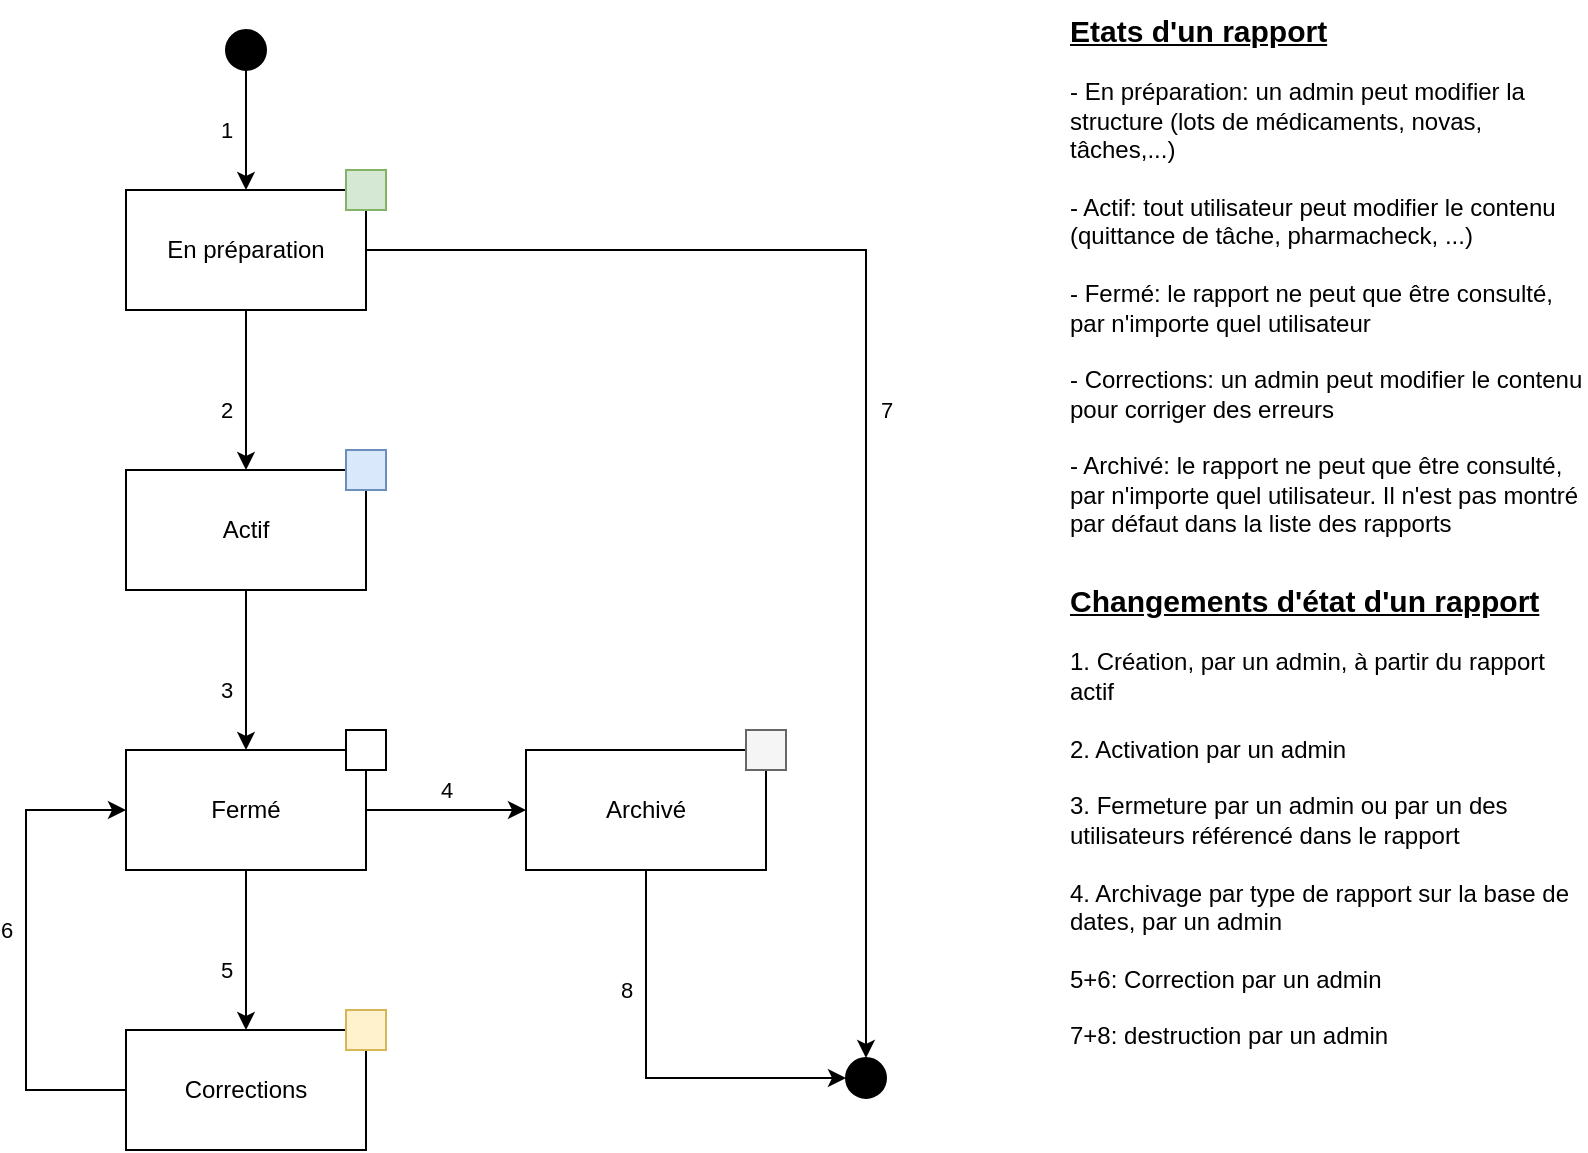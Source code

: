 <mxfile version="12.1.7" type="device" pages="1"><diagram id="l7Rf27e1tCBjD9_Setta" name="Page-1"><mxGraphModel dx="1113" dy="800" grid="1" gridSize="10" guides="1" tooltips="1" connect="1" arrows="1" fold="1" page="1" pageScale="1" pageWidth="827" pageHeight="1169" math="0" shadow="0"><root><mxCell id="0"/><mxCell id="1" parent="0"/><mxCell id="783jpXroMkC5PAm37BBJ-1" value="" style="ellipse;whiteSpace=wrap;html=1;aspect=fixed;fillColor=#000000;" vertex="1" parent="1"><mxGeometry x="120" y="40" width="20" height="20" as="geometry"/></mxCell><mxCell id="783jpXroMkC5PAm37BBJ-3" value="" style="ellipse;whiteSpace=wrap;html=1;aspect=fixed;fillColor=#000000;" vertex="1" parent="1"><mxGeometry x="430" y="554" width="20" height="20" as="geometry"/></mxCell><mxCell id="783jpXroMkC5PAm37BBJ-8" value="2" style="edgeStyle=orthogonalEdgeStyle;rounded=0;orthogonalLoop=1;jettySize=auto;html=1;" edge="1" parent="1" source="783jpXroMkC5PAm37BBJ-6" target="783jpXroMkC5PAm37BBJ-7"><mxGeometry x="0.25" y="-10" relative="1" as="geometry"><mxPoint as="offset"/></mxGeometry></mxCell><mxCell id="783jpXroMkC5PAm37BBJ-6" value="En préparation" style="rounded=0;whiteSpace=wrap;html=1;fillColor=#FFFFFF;" vertex="1" parent="1"><mxGeometry x="70" y="120" width="120" height="60" as="geometry"/></mxCell><mxCell id="783jpXroMkC5PAm37BBJ-10" value="3" style="edgeStyle=orthogonalEdgeStyle;rounded=0;orthogonalLoop=1;jettySize=auto;html=1;" edge="1" parent="1" source="783jpXroMkC5PAm37BBJ-7" target="783jpXroMkC5PAm37BBJ-9"><mxGeometry x="0.25" y="-10" relative="1" as="geometry"><mxPoint as="offset"/></mxGeometry></mxCell><mxCell id="783jpXroMkC5PAm37BBJ-7" value="Actif" style="rounded=0;whiteSpace=wrap;html=1;fillColor=#FFFFFF;" vertex="1" parent="1"><mxGeometry x="70" y="260" width="120" height="60" as="geometry"/></mxCell><mxCell id="783jpXroMkC5PAm37BBJ-12" value="4" style="edgeStyle=orthogonalEdgeStyle;rounded=0;orthogonalLoop=1;jettySize=auto;html=1;" edge="1" parent="1" source="783jpXroMkC5PAm37BBJ-9" target="783jpXroMkC5PAm37BBJ-11"><mxGeometry y="10" relative="1" as="geometry"><mxPoint as="offset"/></mxGeometry></mxCell><mxCell id="783jpXroMkC5PAm37BBJ-14" value="5" style="edgeStyle=orthogonalEdgeStyle;rounded=0;orthogonalLoop=1;jettySize=auto;html=1;" edge="1" parent="1" source="783jpXroMkC5PAm37BBJ-9" target="783jpXroMkC5PAm37BBJ-13"><mxGeometry x="0.25" y="-10" relative="1" as="geometry"><mxPoint as="offset"/></mxGeometry></mxCell><mxCell id="783jpXroMkC5PAm37BBJ-9" value="Fermé" style="rounded=0;whiteSpace=wrap;html=1;fillColor=#FFFFFF;" vertex="1" parent="1"><mxGeometry x="70" y="400" width="120" height="60" as="geometry"/></mxCell><mxCell id="783jpXroMkC5PAm37BBJ-13" value="Corrections" style="rounded=0;whiteSpace=wrap;html=1;fillColor=#FFFFFF;" vertex="1" parent="1"><mxGeometry x="70" y="540" width="120" height="60" as="geometry"/></mxCell><mxCell id="783jpXroMkC5PAm37BBJ-11" value="Archivé" style="rounded=0;whiteSpace=wrap;html=1;fillColor=#FFFFFF;" vertex="1" parent="1"><mxGeometry x="270" y="400" width="120" height="60" as="geometry"/></mxCell><mxCell id="783jpXroMkC5PAm37BBJ-15" value="1" style="edgeStyle=orthogonalEdgeStyle;rounded=0;orthogonalLoop=1;jettySize=auto;html=1;exitX=0.5;exitY=1;exitDx=0;exitDy=0;entryX=0.5;entryY=0;entryDx=0;entryDy=0;" edge="1" parent="1" source="783jpXroMkC5PAm37BBJ-1" target="783jpXroMkC5PAm37BBJ-6"><mxGeometry x="-0.005" y="-10" relative="1" as="geometry"><mxPoint x="140" y="190" as="sourcePoint"/><mxPoint x="180" y="90" as="targetPoint"/><mxPoint as="offset"/></mxGeometry></mxCell><mxCell id="783jpXroMkC5PAm37BBJ-16" value="6" style="edgeStyle=orthogonalEdgeStyle;rounded=0;orthogonalLoop=1;jettySize=auto;html=1;entryX=0;entryY=0.5;entryDx=0;entryDy=0;exitX=0;exitY=0.5;exitDx=0;exitDy=0;" edge="1" parent="1" source="783jpXroMkC5PAm37BBJ-13" target="783jpXroMkC5PAm37BBJ-9"><mxGeometry x="0.082" y="10" relative="1" as="geometry"><mxPoint x="150" y="200" as="sourcePoint"/><mxPoint x="150" y="280" as="targetPoint"/><Array as="points"><mxPoint x="20" y="570"/><mxPoint x="20" y="430"/></Array><mxPoint as="offset"/></mxGeometry></mxCell><mxCell id="783jpXroMkC5PAm37BBJ-17" value="7" style="edgeStyle=orthogonalEdgeStyle;rounded=0;orthogonalLoop=1;jettySize=auto;html=1;exitX=1;exitY=0.5;exitDx=0;exitDy=0;entryX=0.5;entryY=0;entryDx=0;entryDy=0;" edge="1" parent="1" source="783jpXroMkC5PAm37BBJ-6" target="783jpXroMkC5PAm37BBJ-3"><mxGeometry x="-0.235" y="-81" relative="1" as="geometry"><mxPoint x="160" y="210" as="sourcePoint"/><mxPoint x="160" y="290" as="targetPoint"/><mxPoint x="91" y="80" as="offset"/></mxGeometry></mxCell><mxCell id="783jpXroMkC5PAm37BBJ-18" value="8" style="edgeStyle=orthogonalEdgeStyle;rounded=0;orthogonalLoop=1;jettySize=auto;html=1;entryX=0;entryY=0.5;entryDx=0;entryDy=0;exitX=0.5;exitY=1;exitDx=0;exitDy=0;" edge="1" parent="1" source="783jpXroMkC5PAm37BBJ-11" target="783jpXroMkC5PAm37BBJ-3"><mxGeometry x="-0.413" y="-10" relative="1" as="geometry"><mxPoint x="170" y="220" as="sourcePoint"/><mxPoint x="170" y="300" as="targetPoint"/><mxPoint as="offset"/></mxGeometry></mxCell><mxCell id="783jpXroMkC5PAm37BBJ-19" value="" style="whiteSpace=wrap;html=1;aspect=fixed;fillColor=#d5e8d4;strokeColor=#82b366;" vertex="1" parent="1"><mxGeometry x="180" y="110" width="20" height="20" as="geometry"/></mxCell><mxCell id="783jpXroMkC5PAm37BBJ-20" value="" style="whiteSpace=wrap;html=1;aspect=fixed;fillColor=#dae8fc;strokeColor=#6c8ebf;" vertex="1" parent="1"><mxGeometry x="180" y="250" width="20" height="20" as="geometry"/></mxCell><mxCell id="783jpXroMkC5PAm37BBJ-21" value="" style="whiteSpace=wrap;html=1;aspect=fixed;" vertex="1" parent="1"><mxGeometry x="180" y="390" width="20" height="20" as="geometry"/></mxCell><mxCell id="783jpXroMkC5PAm37BBJ-22" value="" style="whiteSpace=wrap;html=1;aspect=fixed;fillColor=#fff2cc;strokeColor=#d6b656;" vertex="1" parent="1"><mxGeometry x="180" y="530" width="20" height="20" as="geometry"/></mxCell><mxCell id="783jpXroMkC5PAm37BBJ-23" value="" style="whiteSpace=wrap;html=1;aspect=fixed;fillColor=#f5f5f5;strokeColor=#666666;fontColor=#333333;" vertex="1" parent="1"><mxGeometry x="380" y="390" width="20" height="20" as="geometry"/></mxCell><mxCell id="783jpXroMkC5PAm37BBJ-24" value="&lt;font style=&quot;font-size: 15px&quot;&gt;&lt;u&gt;&lt;b&gt;Etats d'un rapport&lt;/b&gt;&lt;/u&gt;&lt;/font&gt;&lt;br&gt;&lt;br&gt;- En préparation: un admin peut modifier la structure (lots de médicaments, novas, tâches,...)&lt;br&gt;&lt;br&gt;- Actif: tout utilisateur peut modifier le contenu (quittance de tâche, pharmacheck, ...)&lt;br&gt;&lt;br&gt;- Fermé: le rapport ne peut que être consulté, par n'importe quel utilisateur&lt;br&gt;&lt;br&gt;- Corrections: un admin peut modifier le contenu pour corriger des erreurs&lt;br&gt;&lt;br&gt;- Archivé: le rapport ne peut que être consulté, par n'importe quel utilisateur. Il n'est pas montré par défaut dans la liste des rapports" style="text;html=1;strokeColor=none;fillColor=none;align=left;verticalAlign=top;whiteSpace=wrap;rounded=0;" vertex="1" parent="1"><mxGeometry x="540" y="25" width="260" height="275" as="geometry"/></mxCell><mxCell id="783jpXroMkC5PAm37BBJ-25" value="&lt;font style=&quot;font-size: 15px&quot;&gt;&lt;u&gt;&lt;b&gt;Changements d'état d'un rapport&lt;/b&gt;&lt;/u&gt;&lt;/font&gt;&lt;br&gt;&lt;br&gt;1. Création, par un admin, à partir du rapport actif&lt;br&gt;&lt;br&gt;2. Activation par un admin&lt;br&gt;&lt;br&gt;3. Fermeture par un admin ou par un des utilisateurs référencé dans le rapport&lt;br&gt;&lt;br&gt;4. Archivage par type de rapport sur la base de dates, par un admin&lt;br&gt;&lt;br&gt;5+6: Correction par un admin&lt;br&gt;&lt;br&gt;7+8: destruction par un admin" style="text;html=1;strokeColor=none;fillColor=none;align=left;verticalAlign=top;whiteSpace=wrap;rounded=0;" vertex="1" parent="1"><mxGeometry x="540" y="309.5" width="260" height="275" as="geometry"/></mxCell></root></mxGraphModel></diagram></mxfile>